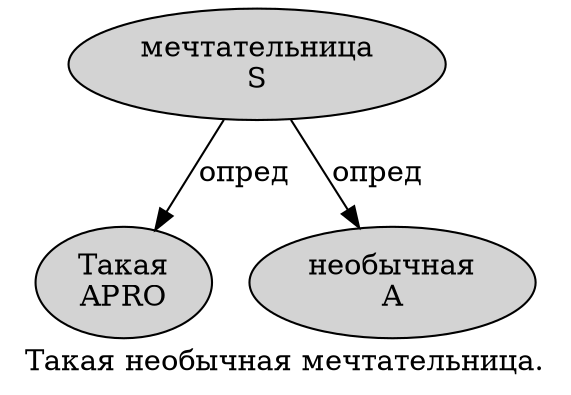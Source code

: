 digraph SENTENCE_537 {
	graph [label="Такая необычная мечтательница."]
	node [style=filled]
		0 [label="Такая
APRO" color="" fillcolor=lightgray penwidth=1 shape=ellipse]
		1 [label="необычная
A" color="" fillcolor=lightgray penwidth=1 shape=ellipse]
		2 [label="мечтательница
S" color="" fillcolor=lightgray penwidth=1 shape=ellipse]
			2 -> 0 [label="опред"]
			2 -> 1 [label="опред"]
}